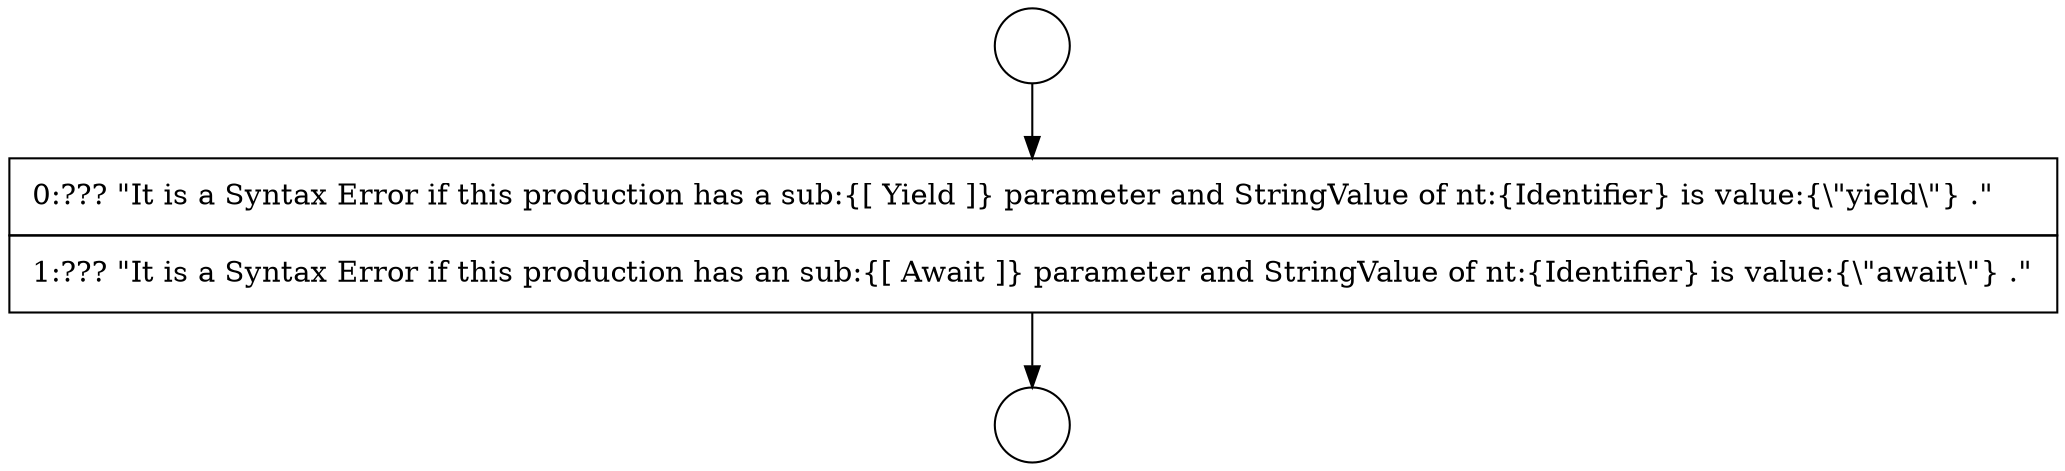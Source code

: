 digraph {
  node19733 [shape=circle label=" " color="black" fillcolor="white" style=filled]
  node19735 [shape=none, margin=0, label=<<font color="black">
    <table border="0" cellborder="1" cellspacing="0" cellpadding="10">
      <tr><td align="left">0:??? &quot;It is a Syntax Error if this production has a sub:{[ Yield ]} parameter and StringValue of nt:{Identifier} is value:{\&quot;yield\&quot;} .&quot;</td></tr>
      <tr><td align="left">1:??? &quot;It is a Syntax Error if this production has an sub:{[ Await ]} parameter and StringValue of nt:{Identifier} is value:{\&quot;await\&quot;} .&quot;</td></tr>
    </table>
  </font>> color="black" fillcolor="white" style=filled]
  node19734 [shape=circle label=" " color="black" fillcolor="white" style=filled]
  node19733 -> node19735 [ color="black"]
  node19735 -> node19734 [ color="black"]
}

